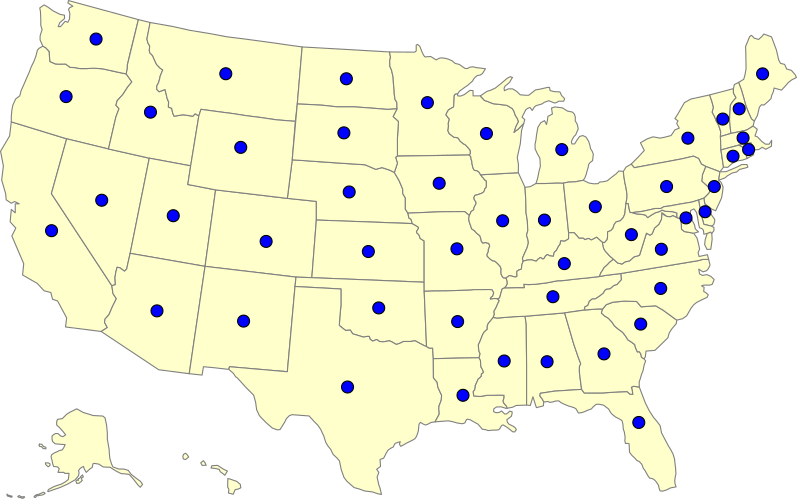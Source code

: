 <?xml version="1.0"?>
<!DOCTYPE ipe SYSTEM "ipe.dtd">
<ipe version="70212" creator="Ipe 7.2.13">
<info created="D:20100326194222" modified="D:20200831143914"/>
<preamble>\renewcommand{\familydefault}{\sfdefault}</preamble>
<ipestyle>
<symbol name="mark/fdisk(sfx)" transformations="translations">
<group>
<path fill="sym-stroke" fillrule="eofill">
0.6 0 0 0.6 0 0 e
0.4 0 0 0.4 0 0 e
</path>
<path fill="sym-fill">
0.4 0 0 0.4 0 0 e
</path>
</group>
</symbol>
<symbol name="mark/fsquare(sfx)" transformations="translations">
<group>
<path fill="sym-stroke" fillrule="eofill">
-0.6 -0.6 m
0.6 -0.6 l
0.6 0.6 l
-0.6 0.6 l
h
-0.4 -0.4 m
0.4 -0.4 l
0.4 0.4 l
-0.4 0.4 l
h
</path>
<path fill="sym-fill">
-0.4 -0.4 m
0.4 -0.4 l
0.4 0.4 l
-0.4 0.4 l
h
</path>
</group>
</symbol>
<pen name="fat" value="1.2"/>
<symbolsize name="large" value="5"/>
<color name="white" value="1"/>
<color name="blue" value="0 0 1"/>
<color name="gray" value="0.5"/>
<color name="darkgray" value="0.25"/>
<color name="lightgray" value="0.75"/>
<color name="greenish" value="0.1 0.8 0.2"/>
<color name="lightergray" value="0.9"/>
<color name="nodeColor" value="0.694 0.137 0.023"/>
<color name="edgeColor" value="0.831 0.306 0"/>
</ipestyle>
<page>
<layer name="alpha"/>
<view layers="alpha" active="alpha"/>
<group layer="alpha">
<path stroke="0.501" fill="1 1 0.8">
241.508 295.176 m
261.439 289.075 l
255.948 269.346 l
277.71 236.194 l
278.117 233.346 l
279.338 231.516 l
277.914 228.669 l
276.693 225.822 l
275.27 224.195 l
275.066 222.974 l
276.083 221.144 l
273.846 219.72 l
261.033 221.347 l
261.439 224.601 l
258.185 230.703 l
256.355 231.313 l
255.745 233.754 l
253.304 234.364 l
250.863 237.008 l
245.575 240.059 l
245.982 244.126 l
241.711 254.092 l
243.135 256.939 l
241.101 259.177 l
241.508 263.652 l
242.931 262.431 l
242.931 264.465 l
242.931 265.685 l
244.355 265.685 l
242.728 266.499 l
241.508 265.889 l
239.677 267.109 l
239.474 269.346 l
238.05 274.227 l
238.66 279.312 l
237.643 284.6 l
240.897 290.091 l
h
</path>
<path stroke="0.501" fill="1 1 0.8">
261.439 289.075 m
276.49 285.414 l
279.173 296.984 l
280.284 299.946 l
279.173 301.15 l
279.636 302.817 l
281.673 305.038 l
283.339 307.63 l
284.913 309.574 l
282.876 312.444 l
279.799 313.079 l
274.316 314.289 l
271.253 314.503 l
268.618 314.361 l
266.197 314.361 l
264.417 314.717 l
262.708 314.788 l
261.07 315.998 l
258.511 315.959 l
257.307 316.052 l
255.456 316.885 l
255.271 318.459 l
255.178 320.495 l
253.882 321.884 l
252.864 322.44 l
251.568 321.699 l
250.92 321.051 l
250.364 318.829 l
249.624 316.885 l
248.698 315.033 l
248.05 313.274 l
247.402 311.793 l
246.754 310.312 l
245.921 308.368 l
245.029 306.394 l
244.566 304.543 l
243.085 303.432 l
242.067 301.21 l
241.697 299.266 l
241.511 297.137 l
241.508 295.176 l
241.508 295.176 l
h
</path>
<path stroke="0.501" fill="1 1 0.8">
276.49 285.414 m
291.184 282.102 l
284.3 247.84 l
283.518 244.398 l
283.049 242.208 l
282.266 241.426 l
280.545 242.677 l
279.607 242.834 l
279.137 241.112 l
278.825 239.079 l
278.981 236.576 l
277.71 236.194 l
255.948 269.346 l
261.439 289.075 l
276.49 285.414 l
h
</path>
<path stroke="0.501" fill="1 1 0.8">
282.876 312.444 m
282.876 312.444 l
283.292 314.419 l
283.292 315.623 l
284.255 319.835 l
287.264 331.989 l
262.111 338.85 l
261.87 338.007 l
263.676 336.804 l
262.593 336.322 l
262.111 335.721 l
262.593 334.156 l
262.472 332.231 l
261.87 331.027 l
260.908 331.388 l
259.223 329.463 l
258.38 329.463 l
258.982 330.907 l
260.667 332.351 l
260.667 333.554 l
258.982 333.915 l
256.575 335.119 l
254.77 336.443 l
253.326 337.285 l
251.761 336.202 l
252.002 334.878 l
252.122 332.11 l
252.122 329.944 l
252.604 328.379 l
252.243 327.296 l
251.882 326.093 l
251.882 324.649 l
252.864 322.44 l
253.882 321.884 l
255.178 320.495 l
255.271 318.459 l
255.456 316.885 l
257.307 316.052 l
258.511 315.959 l
261.07 315.998 l
262.708 314.788 l
264.417 314.717 l
266.197 314.361 l
268.618 314.361 l
271.253 314.503 l
274.316 314.289 l
279.799 313.079 l
h
</path>
<path stroke="0.501" fill="1 1 0.8">
276.49 285.414 m
291.184 282.102 l
306.081 279.342 l
309.028 297.332 l
307.679 298.09 l
306.836 297.206 l
303.381 297.753 l
301.822 297.501 l
300.136 297.206 l
299.631 298.259 l
299.252 300.071 l
298.072 300.492 l
298.072 301.672 l
298.156 302.347 l
297.903 302.81 l
297.608 303.611 l
297.44 304.411 l
296.85 306.813 l
294.701 306.012 l
293.881 306.871 l
293.881 308.093 l
294.513 309.273 l
294.892 310.579 l
295.145 311.759 l
296.03 313.866 l
295.103 314.498 l
293.839 315.804 l
293.375 316.731 l
292.358 319.029 l
291.388 320.04 l
291.178 320.799 l
291.346 322.442 l
290.672 323.622 l
290.335 325.012 l
290.714 326.908 l
291.22 329.268 l
291.472 330.953 l
287.264 331.989 l
283.292 315.623 l
283.292 314.419 l
282.876 312.444 l
284.913 309.574 l
283.339 307.63 l
281.673 305.038 l
279.636 302.817 l
279.173 301.15 l
280.284 299.946 l
279.173 296.984 l
h
</path>
<path stroke="0.501" fill="1 1 0.8">
291.472 330.953 m
299.714 329.493 l
305.849 328.123 l
312.587 327.027 l
318.996 325.823 l
325.57 325.001 l
330.5 324.344 l
336.142 323.577 l
340.633 322.919 l
346.221 322.153 l
344.468 301.611 l
343.756 295.366 l
336.909 295.914 l
330.993 296.79 l
326.172 297.393 l
321.297 298.16 l
317.024 298.707 l
313.792 299.146 l
309.794 299.694 l
309.028 297.332 l
307.679 298.09 l
306.836 297.206 l
303.381 297.753 l
300.136 297.206 l
299.631 298.259 l
299.252 300.071 l
298.072 300.492 l
298.156 302.347 l
297.608 303.611 l
297.44 304.411 l
296.85 306.813 l
294.701 306.012 l
293.881 306.871 l
293.881 308.093 l
294.513 309.273 l
294.892 310.579 l
295.145 311.759 l
296.03 313.866 l
295.103 314.498 l
293.839 315.804 l
293.375 316.731 l
292.358 319.029 l
291.388 320.04 l
291.178 320.799 l
291.346 322.442 l
290.672 323.622 l
290.335 325.012 l
290.335 325.012 l
h
</path>
<path stroke="0.501" fill="1 1 0.8">
346.221 322.153 m
377.656 320.343 l
378.027 318.461 l
377.742 317.179 l
377.813 315.114 l
378.383 313.832 l
378.952 311.34 l
379.095 308.847 l
379.308 306.854 l
379.38 305.145 l
379.665 303.222 l
380.306 302.225 l
380.377 299.875 l
376.887 299.661 l
372.686 300.017 l
364.924 300.587 l
358.8 300.587 l
353.601 301.156 l
348.546 301.442 l
344.468 301.611 l
h
</path>
<path stroke="0.501" fill="1 1 0.8">
291.184 282.102 m
306.081 279.342 l
305.059 272.632 l
315.057 270.688 l
311.262 243.158 l
284.3 247.84 l
h
</path>
<path stroke="0.501" fill="1 1 0.8">
315.057 270.688 m
340.885 267.633 l
351.329 266.547 l
351.329 259.836 l
349.702 239.09 l
344.007 239.294 l
311.262 243.158 l
h
</path>
<path stroke="0.501" fill="1 1 0.8">
311.262 243.158 m
305.567 204.515 l
294.584 205.938 l
273.846 219.72 l
276.083 221.144 l
275.066 222.974 l
275.27 224.195 l
276.693 225.822 l
277.914 228.669 l
279.338 231.516 l
278.117 233.346 l
277.71 236.194 l
278.981 236.576 l
278.825 239.079 l
279.137 241.112 l
279.607 242.834 l
280.545 242.677 l
282.266 241.426 l
283.049 242.208 l
283.518 244.398 l
284.3 247.84 l
h
</path>
<path stroke="0.501" fill="1 1 0.8">
311.262 243.158 m
344.007 239.294 l
343.652 235.915 l
340.884 205.227 l
320.063 207.032 l
319.823 206.069 l
314.527 206.671 l
310.676 207.032 l
310.195 204.023 l
305.567 204.515 l
h
</path>
<path stroke="0.501" fill="1 1 0.8">
342.644 281.519 m
340.885 267.633 l
351.329 266.547 l
351.329 259.836 l
385.873 258.561 l
385.403 260.126 l
384.621 260.595 l
384.308 262.316 l
383.369 263.724 l
383.369 267.792 l
382.431 269.357 l
382.431 270.921 l
381.648 272.798 l
381.023 274.206 l
379.402 276.962 l
377.735 277.795 l
374.958 278.721 l
372.736 278.073 l
368.848 279.739 l
358.851 280.387 l
h
</path>
<path stroke="0.501" fill="1 1 0.8">
351.329 259.836 m
349.702 239.09 l
390.132 237.45 l
390.132 252.313 l
388.719 253.185 l
388.382 254.196 l
388.087 254.702 l
387.54 255.165 l
387.371 255.671 l
387.792 256.345 l
388.087 256.851 l
388.045 257.272 l
387.034 257.904 l
385.873 258.561 l
h
</path>
<path stroke="0.501" fill="1 1 0.8">
349.702 239.09 m
344.007 239.294 l
343.652 235.915 l
360.187 235.017 l
360.187 229.12 l
359.825 225.389 l
359.585 221.899 l
360.909 220.816 l
361.871 220.094 l
363.556 220.214 l
364.399 218.89 l
367.167 218.048 l
368.249 217.687 l
369.453 217.928 l
370.416 217.928 l
370.657 216.965 l
371.619 216.243 l
373.064 216.845 l
374.026 216.122 l
375.471 216.002 l
377.637 216.364 l
378.479 216.002 l
379.081 215.641 l
380.164 215.04 l
381.488 215.521 l
382.692 216.122 l
383.774 216.122 l
385.218 216.122 l
386.904 216.364 l
388.227 215.641 l
390.273 214.558 l
390.995 214.318 l
390.153 234.175 l
390.132 237.45 l
h
</path>
<path stroke="0.501" fill="1 1 0.8">
343.652 235.915 m
360.187 235.017 l
360.187 229.12 l
359.825 225.389 l
359.585 221.899 l
360.909 220.816 l
361.871 220.094 l
363.556 220.214 l
364.399 218.89 l
367.167 218.048 l
368.249 217.687 l
369.453 217.928 l
370.416 217.928 l
370.657 216.965 l
371.619 216.243 l
373.064 216.845 l
374.026 216.122 l
375.471 216.002 l
377.637 216.364 l
378.479 216.002 l
379.081 215.641 l
380.164 215.04 l
381.488 215.521 l
382.692 216.122 l
383.774 216.122 l
385.218 216.122 l
386.904 216.364 l
388.227 215.641 l
390.273 214.558 l
390.995 214.318 l
391.918 213.755 l
393.182 213.713 l
393.435 209.921 l
393.477 203.052 l
394.826 201.409 l
395.036 199.766 l
395.708 198.259 l
396.424 196.742 l
396.298 195.014 l
395.834 193.75 l
395.497 192.95 l
395.413 191.727 l
395.539 190.716 l
395.539 189.916 l
394.064 187.177 l
392.632 186.966 l
391.536 186.376 l
390.693 186.039 l
389.893 186.334 l
388.797 187.008 l
388.291 186.334 l
388.039 183.932 l
387.744 182.921 l
387.407 181.994 l
386.817 181.109 l
386.058 180.646 l
385.047 180.14 l
384.457 179.845 l
383.741 179.508 l
382.983 179.044 l
381.719 178.37 l
381.213 179.171 l
381.55 180.014 l
380.707 179.803 l
379.696 179.423 l
379.232 178.623 l
379.064 178.159 l
378.221 177.738 l
377.167 177.022 l
376.451 175.884 l
375.988 174.915 l
375.524 174.072 l
374.26 173.651 l
374.428 171.123 l
373.039 170.102 l
373.822 169.006 l
373.196 167.286 l
373.822 164.47 l
374.291 163.218 l
374.761 161.028 l
373.353 161.34 l
371.475 161.966 l
368.815 162.279 l
366.625 163.061 l
364.904 163.531 l
362.401 165.721 l
361.305 167.129 l
360.293 169.954 l
359.645 173.102 l
358.812 174.12 l
357.33 175.509 l
356.497 177.268 l
355.386 178.657 l
354.738 179.767 l
353.998 182.082 l
352.887 184.489 l
351.869 185.97 l
350.48 187.358 l
348.721 189.303 l
342.611 189.766 l
341.593 189.395 l
340.575 188.377 l
339.926 187.081 l
338.26 184.396 l
337.242 184.304 l
335.483 184.952 l
333.446 186.711 l
331.502 188.654 l
330.854 189.395 l
329.836 191.525 l
329.466 194.209 l
328.775 196.778 l
325.926 199.626 l
324.064 201.708 l
322.859 203.022 l
322.256 203.406 l
321.489 204.611 l
319.823 206.069 l
320.063 207.032 l
340.884 205.227 l
h
</path>
<path stroke="0.501" fill="1 1 0.8">
377.656 320.343 m
386.711 320.275 l
387.281 320.702 l
387.281 322.839 l
387.779 323.052 l
388.562 322.411 l
389.346 320.417 l
389.916 319.206 l
390.414 318.566 l
392.479 318.708 l
393.76 317.925 l
394.473 317.497 l
395.683 318.139 l
396.253 318.21 l
397.748 318.067 l
398.959 317.711 l
400.241 317.141 l
401.309 316.216 l
402.804 315.86 l
403.588 315.29 l
404.799 314.436 l
405.724 314.364 l
406.579 314.863 l
407.79 315.005 l
408.786 314.72 l
410.709 314.507 l
412.204 314.293 l
411.136 312.584 l
410.282 312.014 l
409.285 311.872 l
408.573 311.302 l
408.003 310.661 l
407.504 309.807 l
406.579 309.023 l
405.795 308.311 l
404.727 307.599 l
403.873 306.958 l
402.876 306.246 l
402.164 305.249 l
401.309 305.107 l
400.953 304.609 l
400.882 302.543 l
400.739 300.549 l
399.458 299.837 l
398.888 299.481 l
398.39 298.627 l
397.962 297.701 l
398.39 297.202 l
398.746 296.704 l
399.173 296.277 l
399.102 295.636 l
398.817 294.71 l
398.888 293.713 l
398.817 292.787 l
398.674 292.004 l
399.173 290.936 l
399.814 290.437 l
400.811 289.654 l
402.306 289.44 l
403.09 288.23 l
404.229 287.304 l
405.012 286.877 l
405.938 285.88 l
406.721 284.954 l
406.792 283.743 l
406.365 283.245 l
380.513 282.887 l
380.513 289.274 l
380.883 295.292 l
378.939 297.051 l
380.377 299.875 l
380.306 302.225 l
379.665 303.222 l
379.38 305.145 l
379.308 306.854 l
379.095 308.847 l
378.952 311.34 l
378.383 313.832 l
377.813 315.114 l
377.742 317.179 l
378.027 318.461 l
h
</path>
<path stroke="0.501" fill="1 1 0.8">
380.448 282.84 m
379.865 282.424 l
380.513 280.295 l
379.402 276.962 l
381.023 274.206 l
381.648 272.798 l
382.431 270.921 l
382.431 269.357 l
383.369 267.792 l
383.369 263.724 l
384.308 262.316 l
396.02 262.81 l
404.708 262.881 l
406.417 261.457 l
407.058 262.881 l
407.628 263.308 l
407.984 263.522 l
408.054 264.163 l
408.34 264.875 l
408.696 265.445 l
408.838 265.872 l
408.767 266.37 l
408.553 266.655 l
408.411 266.869 l
408.126 267.368 l
408.054 267.937 l
408.411 268.72 l
409.265 268.934 l
409.977 269.147 l
411.045 269.575 l
411.544 269.931 l
411.829 270.429 l
411.971 271.07 l
412.47 271.569 l
412.541 272.068 l
412.541 272.708 l
412.541 273.634 l
412.398 274.061 l
411.9 274.275 l
411.544 274.845 l
410.974 275.414 l
410.476 276.126 l
409.835 277.123 l
409.123 277.622 l
408.34 277.693 l
407.984 278.049 l
407.77 278.477 l
407.628 278.904 l
407.342 280.256 l
407.271 281.111 l
407.058 281.61 l
406.915 282.678 l
406.365 283.245 l
h
</path>
<path stroke="0.501" fill="1 1 0.8">
384.308 262.316 m
384.621 260.595 l
385.403 260.126 l
385.873 258.561 l
387.034 257.904 l
388.045 257.272 l
388.087 256.851 l
387.792 256.345 l
387.371 255.671 l
387.54 255.165 l
388.087 254.702 l
388.382 254.196 l
388.719 253.185 l
390.132 252.313 l
390.132 237.45 l
390.153 234.175 l
393.086 234.275 l
398.016 234.33 l
402.727 234.494 l
406.671 234.604 l
408.204 234.769 l
410.724 234.769 l
413.518 234.823 l
414.559 234.714 l
415.161 233.618 l
414.942 233.071 l
414.778 232.468 l
414.175 232.03 l
413.902 231.536 l
414.011 231.317 l
415.271 231.591 l
416.531 231.482 l
417.298 231.755 l
417.736 233.399 l
418.229 235.042 l
419.105 235.425 l
419.708 236.138 l
420.091 236.904 l
419.982 237.945 l
419.599 238.986 l
418.667 239.041 l
418.229 239.589 l
417.845 240.356 l
417.791 241.123 l
417.845 242.273 l
417.462 243.204 l
416.969 243.752 l
416.147 244.573 l
415.381 245.121 l
414.778 245.176 l
413.956 245.724 l
413.244 246.436 l
412.861 246.765 l
412.751 247.422 l
413.244 248.463 l
413.244 249.12 l
413.737 250.49 l
413.409 251.421 l
412.258 251.75 l
411.655 251.64 l
411.272 251.53 l
410.724 252.188 l
410.56 253.064 l
410.176 254.214 l
409.081 255.036 l
408.204 256.022 l
407.219 256.68 l
407 257.392 l
406.725 258.213 l
406.452 258.925 l
406.287 259.583 l
406.178 260.404 l
406.417 261.457 l
404.708 262.881 l
396.02 262.81 l
h
</path>
<path stroke="0.501" fill="1 1 0.8">
390.153 234.175 m
390.995 214.318 l
391.918 213.755 l
393.182 213.713 l
393.435 209.921 l
402.318 210.133 l
409.901 210.253 l
410.289 211.726 l
409.933 212.438 l
409.719 213.72 l
409.647 214.931 l
410.003 215.643 l
410.431 216.64 l
410.787 217.566 l
411.214 218.634 l
411.784 219.56 l
412.496 220.2 l
412.852 220.486 l
412.852 221.625 l
413.137 222.479 l
413.778 223.263 l
414.989 224.758 l
415.416 225.898 l
415.273 226.965 l
416.128 228.532 l
416.626 229.743 l
417.169 230.818 l
416.531 231.482 l
415.271 231.591 l
414.011 231.317 l
413.902 231.536 l
414.175 232.03 l
414.778 232.468 l
414.942 233.071 l
415.161 233.618 l
414.559 234.714 l
413.518 234.823 l
410.724 234.769 l
408.204 234.769 l
406.671 234.604 l
402.727 234.494 l
398.016 234.33 l
393.086 234.275 l
h
</path>
<path stroke="0.501" fill="1 1 0.8">
393.435 209.921 m
393.477 203.052 l
394.826 201.409 l
395.036 199.766 l
395.708 198.259 l
396.424 196.742 l
396.298 195.014 l
395.834 193.75 l
395.497 192.95 l
395.413 191.727 l
395.539 190.716 l
395.539 189.916 l
394.064 187.177 l
397.257 187.438 l
398.9 187.547 l
400.708 187.164 l
401.968 186.78 l
403.776 186.506 l
404.323 186.616 l
404.817 186.835 l
405.364 187.986 l
405.802 188.15 l
406.679 187.931 l
407.665 187.383 l
409.528 186.342 l
410.568 185.137 l
411.061 184.535 l
412.267 184.37 l
413.143 184.042 l
414.896 184.206 l
415.991 184.206 l
417.087 184.37 l
417.47 184.918 l
418.073 185.904 l
418.566 186.068 l
419.88 185.302 l
420.811 184.589 l
422.017 183.604 l
422.729 183.548 l
423.331 184.37 l
422.948 185.027 l
422.236 185.575 l
421.25 186.068 l
420.592 186.397 l
420.045 187.164 l
419.935 187.986 l
420.702 188.534 l
421.524 189.191 l
421.798 190.122 l
421.798 190.834 l
420.867 191.053 l
420.428 190.505 l
419.716 190.013 l
419.113 190.013 l
418.018 191.108 l
417.197 190.615 l
416.703 190.505 l
415.881 190.505 l
415.115 190.889 l
415.224 191.875 l
416.156 192.532 l
417.854 192.587 l
419.607 192.039 l
420.099 192.094 l
419.661 192.97 l
419.059 193.627 l
418.676 194.175 l
418.566 194.778 l
418.895 195.819 l
418.895 196.75 l
417.087 196.805 l
414.896 196.75 l
412.814 196.75 l
410.294 196.312 l
407.993 196.531 l
407.884 197.298 l
407.829 198.119 l
408.322 198.667 l
408.541 199.653 l
408.541 200.256 l
408.815 200.858 l
409.199 201.68 l
409.582 202.556 l
410.294 203.159 l
410.732 203.597 l
410.732 204.364 l
411.28 204.747 l
411.499 205.076 l
411.116 206.062 l
410.678 206.774 l
410.513 207.542 l
410.459 208.527 l
410.393 209.347 l
409.901 210.253 l
402.318 210.133 l
h
</path>
<path stroke="0.501" fill="1 1 0.8">
251.724 178.295 m
252.326 178.295 l
252.983 177.583 l
253.969 177.474 l
253.969 178.022 l
253.476 178.186 l
252.983 178.351 l
252.764 178.843 l
252.436 179.117 l
251.888 179.172 l
251.614 179.227 l
251.614 178.734 l
251.45 178.843 l
h
</path>
<path stroke="0.501" fill="1 1 0.8">
253.805 172.434 m
254.956 172.38 l
255.449 172.051 l
255.449 171.503 l
254.791 171.01 l
254.079 171.613 l
253.86 171.942 l
h
</path>
<path stroke="0.501" fill="1 1 0.8">
253.093 161.862 m
252.655 161.643 l
252.381 161.534 l
251.833 161.314 l
251.504 161.095 l
250.902 161.041 l
250.464 160.876 l
250.08 160.657 l
249.806 160.383 l
249.697 160.164 l
249.916 160 l
250.299 160 l
250.518 160.493 l
250.957 160.603 l
251.285 160.603 l
251.614 160.712 l
252.217 160.766 l
253.038 160.986 l
253.476 161.26 l
253.696 161.424 l
253.257 161.807 l
h
</path>
<path stroke="0.501" fill="1 1 0.8">
246.191 160.274 m
245.315 160.164 l
244.876 160.328 l
244.493 160.603 l
244.274 160.603 l
243.836 160.328 l
244 160.109 l
244.876 159.89 l
245.479 159.671 l
245.917 159.726 l
246.301 160.109 l
h
</path>
<path stroke="0.501" fill="1 1 0.8">
239.956 161.181 m
240.23 160.853 l
240.668 160.743 l
241.27 160.524 l
241.763 160.469 l
241.818 160.305 l
241.763 160.195 l
241.489 160.031 l
240.942 160.25 l
240.394 160.414 l
240.12 160.469 l
239.956 160.908 l
h
</path>
<path stroke="0.501" fill="1 1 0.8">
265.066 191.867 m
262.474 190.571 l
261.456 189.923 l
260.622 189.09 l
259.882 188.349 l
258.123 188.072 l
257.845 187.238 l
257.845 186.035 l
258.863 185.109 l
259.882 183.999 l
261.085 182.517 l
260.16 181.869 l
259.326 182.054 l
258.308 182.98 l
257.382 182.98 l
256.549 182.424 l
256.179 182.054 l
256.179 180.943 l
256.364 180.11 l
257.29 179.277 l
259.419 179.092 l
260.9 178.999 l
260.345 177.796 l
259.789 177.055 l
258.863 176.87 l
258.123 176.5 l
256.919 175.944 l
256.086 175.389 l
255.808 174.649 l
256.179 173.26 l
256.457 171.964 l
256.734 171.131 l
258.215 170.945 l
258.771 170.297 l
258.308 169.001 l
259.234 169.001 l
260.437 169.001 l
260.715 168.631 l
261.826 168.631 l
262.289 168.631 l
262.104 166.964 l
262.011 166.409 l
261.085 165.669 l
259.697 164.836 l
258.586 164.465 l
256.919 163.91 l
255.716 163.262 l
254.883 162.799 l
254.605 162.151 l
254.79 162.058 l
256.086 162.521 l
257.66 163.077 l
259.049 163.54 l
260.067 164.002 l
261.733 164.743 l
263.029 165.483 l
264.511 166.317 l
265.714 167.797 l
265.899 168.816 l
265.714 169.649 l
266.362 170.482 l
267.473 171.131 l
267.843 170.112 l
268.213 169.464 l
268.491 169.001 l
269.88 170.297 l
270.621 170.76 l
270.898 172.056 l
271.361 172.241 l
273.027 171.964 l
274.601 170.945 l
276.36 170.853 l
277.101 170.853 l
278.304 170.019 l
279.6 169.279 l
281.081 168.538 l
282.563 168.446 l
283.951 168.26 l
285.432 166.594 l
287.099 164.465 l
287.932 163.632 l
288.765 164.65 l
288.024 165.761 l
286.728 166.687 l
284.692 168.26 l
283.581 169.742 l
281.914 170.205 l
280.155 170.205 l
278.119 170.945 l
277.656 171.871 l
277.008 173.908 l
276.823 175.574 l
276.731 177.24 l
276.082 181.036 l
276.082 183.258 l
275.805 186.035 l
275.249 188.627 l
274.416 189.275 l
270.991 189.46 l
267.38 190.571 l
h
</path>
<path stroke="0.501" fill="1 1 0.8">
265.621 166.779 m
265.627 166.1 l
265.445 166.134 l
265.264 166.316 l
264.923 166.1 l
264.798 165.873 l
264.81 165.68 l
265.003 165.305 l
265.025 165.056 l
265.82 165.056 l
266.126 165.26 l
266.285 165.498 l
266.546 165.555 l
266.864 165.918 l
267.068 166.134 l
266.875 166.349 l
266.864 166.622 l
266.716 166.974 l
267 167.167 l
267.408 167.257 l
267.374 167.609 l
267.113 168.097 l
267.011 167.882 l
266.83 167.836 l
266.648 167.609 l
266.421 167.394 l
266.308 167.099 l
265.956 166.792 l
h
</path>
<path stroke="0.501" fill="1 1 0.8">
304.238 175.893 m
303.557 175.504 l
303.266 174.79 l
303.428 173.85 l
304.238 173.591 l
305.373 174.564 l
304.822 175.342 l
h
</path>
<path stroke="0.501" fill="1 1 0.8">
310.688 173.202 m
309.716 172.424 l
310.202 171.517 l
311.661 171.549 l
311.369 172.262 l
h
</path>
<path stroke="0.501" fill="1 1 0.8">
315.777 171.517 m
313.703 171.387 l
313.411 170.545 l
314.707 170.447 l
316.361 170.091 l
316.717 169.248 l
317.787 168.47 l
318.37 167.951 l
319.31 169.475 l
317.981 170.091 l
h
</path>
<path stroke="0.501" fill="1 1 0.8">
319.473 166.784 m
319.407 164.775 l
319.407 163.705 l
319.829 162.895 l
319.699 161.566 l
320.672 161.307 l
321.385 161.112 l
322.098 162.765 l
323.2 162.992 l
324.14 163.446 l
323.945 164.678 l
322.681 165.748 l
320.25 166.59 l
h
</path>
<path stroke="0.501" fill="1 1 0.8">
414.989 224.758 m
416.484 224.555 l
420.045 224.839 l
422.609 225.053 l
426.24 225.195 l
426.454 225.195 l
426.881 222.418 l
427.024 207.464 l
427.024 193.222 l
423.249 193.079 l
421.967 192.438 l
420.099 192.094 l
419.661 192.97 l
419.059 193.627 l
418.676 194.175 l
418.566 194.778 l
418.895 195.819 l
418.895 196.75 l
417.087 196.805 l
414.896 196.75 l
412.814 196.75 l
410.294 196.312 l
407.993 196.531 l
407.884 197.298 l
407.829 198.119 l
408.322 198.667 l
408.541 199.653 l
408.541 200.256 l
408.815 200.858 l
409.199 201.68 l
409.582 202.556 l
410.294 203.159 l
410.732 203.597 l
410.732 204.364 l
411.28 204.747 l
411.499 205.076 l
411.116 206.062 l
410.678 206.774 l
410.513 207.542 l
410.459 208.527 l
410.393 209.347 l
409.901 210.253 l
410.289 211.726 l
409.933 212.438 l
409.719 213.72 l
409.647 214.931 l
410.003 215.643 l
410.431 216.64 l
410.787 217.566 l
411.214 218.634 l
411.784 219.56 l
412.496 220.2 l
412.852 220.486 l
412.852 221.625 l
413.137 222.479 l
413.778 223.263 l
h
</path>
<path stroke="0.501" fill="1 1 0.8">
426.454 225.195 m
440.715 226.407 l
444.001 215.142 l
445.722 210.136 l
446.504 208.102 l
446.034 207.007 l
446.034 204.973 l
446.347 202.47 l
446.817 198.871 l
437.116 198.246 l
431.954 197.463 l
431.797 196.524 l
432.736 195.273 l
433.205 194.334 l
433.049 192.926 l
430.546 192.3 l
429.294 196.211 l
428.355 193.083 l
427.024 193.222 l
427.024 207.464 l
426.881 222.418 l
h
</path>
<path stroke="0.501" fill="1 1 0.8">
446.817 198.871 m
447.758 197.58 l
454.223 197.58 l
459.974 197.964 l
463.206 198.074 l
464.246 197.142 l
465.233 197.088 l
465.068 198.348 l
464.74 199.662 l
465.562 199.991 l
466.821 199.827 l
467.588 199.717 l
469.779 193.966 l
471.149 191.227 l
472.737 188.761 l
473.942 187.337 l
475.093 185.803 l
475.366 184.434 l
475.585 183.229 l
476.791 180.928 l
478.105 178.463 l
478.927 177.149 l
479.749 175.56 l
480.242 173.971 l
480.625 170.74 l
480.79 168.439 l
480.516 167.289 l
480.351 166.029 l
480.461 164.878 l
480.844 163.782 l
478.818 163.399 l
477.448 162.687 l
476.079 162.249 l
475.093 162.303 l
474.764 163.125 l
474.49 164.385 l
473.559 165.754 l
472.847 166.467 l
472.134 166.795 l
471.368 166.905 l
470.82 167.562 l
469.56 169.808 l
469.067 170.411 l
468.464 171.944 l
467.588 172.876 l
466.602 173.369 l
466 174.136 l
465.014 175.012 l
464.082 176.217 l
463.973 178.134 l
463.918 179.285 l
463.315 179.449 l
462.603 179.394 l
462.384 180.435 l
462.494 181.64 l
462.22 183.448 l
461.836 184.598 l
461.672 186.461 l
461.343 187.666 l
460.138 188.378 l
459.043 188.926 l
457.728 189.967 l
457.181 190.679 l
456.523 191.829 l
454.715 193.198 l
453.072 193.527 l
452.031 193.472 l
450.991 192.596 l
450.333 191.829 l
449.183 191.446 l
447.977 190.898 l
446.937 190.514 l
445.677 190.35 l
445.239 191.117 l
444.801 191.884 l
444.034 192.322 l
443.157 192.596 l
442.007 192.925 l
440.199 193.691 l
439.433 194.075 l
438.611 194.732 l
437.46 194.677 l
436.419 194.349 l
435.378 194.185 l
434.721 194.513 l
433.205 194.334 l
432.736 195.273 l
431.797 196.524 l
431.954 197.463 l
437.116 198.246 l
h
</path>
<path stroke="0.501" fill="1 1 0.8">
410.476 276.126 m
424.036 276.884 l
426.443 271.608 l
426.721 266.979 l
426.813 262.443 l
427.276 259.666 l
427.461 256.055 l
426.999 254.389 l
427.554 252.537 l
427.646 251.519 l
427.183 249.853 l
426.35 248.001 l
425.517 246.057 l
425.795 245.039 l
425.332 243.835 l
425.147 242.169 l
424.128 241.798 l
423.481 241.336 l
423.573 239.577 l
423.018 239.299 l
420.888 239.855 l
419.599 238.986 l
418.667 239.041 l
418.229 239.589 l
417.845 240.356 l
417.791 241.123 l
417.845 242.273 l
417.462 243.204 l
416.969 243.752 l
416.147 244.573 l
415.381 245.121 l
414.778 245.176 l
413.956 245.724 l
413.244 246.436 l
412.861 246.765 l
412.751 247.422 l
413.244 248.463 l
413.244 249.12 l
413.737 250.49 l
413.409 251.421 l
412.258 251.75 l
411.655 251.64 l
411.272 251.53 l
410.724 252.188 l
410.56 253.064 l
410.176 254.214 l
409.081 255.036 l
408.204 256.022 l
407.219 256.68 l
407 257.392 l
406.725 258.213 l
406.452 258.925 l
406.287 259.583 l
406.178 260.404 l
406.417 261.457 l
407.058 262.881 l
407.628 263.308 l
407.984 263.522 l
408.054 264.163 l
408.34 264.875 l
408.696 265.445 l
408.838 265.872 l
408.767 266.37 l
408.553 266.655 l
408.411 266.869 l
408.126 267.368 l
408.054 267.937 l
408.411 268.72 l
409.265 268.934 l
409.977 269.147 l
411.045 269.575 l
411.544 269.931 l
411.829 270.429 l
411.971 271.07 l
412.47 271.569 l
412.541 272.068 l
412.541 272.708 l
412.541 273.634 l
412.398 274.061 l
411.9 274.275 l
411.544 274.845 l
410.974 275.414 l
h
</path>
<path stroke="0.501" fill="1 1 0.8">
419.105 235.425 m
423.207 235.499 l
426.165 235.499 l
426.001 236.704 l
427.698 236.595 l
430.109 236.704 l
434.163 237.197 l
438.052 237.964 l
440.024 238.019 l
442.653 238.347 l
446.159 238.731 l
449.062 239.005 l
453.225 239.498 l
455.307 239.882 l
461.004 240.593 l
461.168 238.347 l
460.237 237.362 l
459.58 236.595 l
458.374 236.211 l
457.607 235.499 l
457.06 235.061 l
455.691 234.896 l
455.143 234.404 l
454.65 233.527 l
453.499 232.596 l
452.513 231.938 l
451.746 231.445 l
450.596 231.391 l
449.61 230.569 l
449.281 229.693 l
449.062 229.09 l
447.966 228.543 l
447.912 227.447 l
444.461 226.954 l
440.715 226.407 l
426.454 225.195 l
422.609 225.053 l
420.045 224.839 l
416.484 224.555 l
414.989 224.758 l
415.416 225.898 l
415.273 226.965 l
416.128 228.532 l
416.626 229.743 l
417.169 230.818 l
416.531 231.482 l
417.298 231.755 l
417.736 233.399 l
418.229 235.042 l
h
</path>
<path stroke="0.501" fill="1 1 0.8">
440.715 226.407 m
447.912 227.447 l
452.647 227.823 l
454.406 227.823 l
453.943 226.342 l
455.053 225.323 l
456.442 224.49 l
457.738 223.101 l
458.664 221.713 l
459.96 220.602 l
461.626 219.398 l
462.922 217.64 l
463.478 216.714 l
464.774 215.881 l
465.977 214.955 l
466.162 214.029 l
466.903 212.363 l
467.551 212.455 l
468.106 211.715 l
468.384 210.419 l
469.31 209.863 l
469.865 209.123 l
469.31 207.549 l
468.939 205.605 l
468.384 204.216 l
467.921 202.642 l
467.551 201.532 l
467.588 199.717 l
466.821 199.827 l
465.562 199.991 l
464.74 199.662 l
465.068 198.348 l
465.233 197.088 l
464.246 197.142 l
463.206 198.074 l
459.974 197.964 l
454.223 197.58 l
447.758 197.58 l
446.817 198.871 l
446.347 202.47 l
446.034 204.973 l
446.034 207.007 l
446.504 208.102 l
445.722 210.136 l
444.001 215.142 l
h
</path>
<path stroke="0.501" fill="1 1 0.8">
454.406 227.823 m
455.706 229.383 l
458.104 230.258 l
462.156 230.647 l
466.629 230.518 l
468.249 228.605 l
473.5 228.961 l
476.223 227.341 l
479.724 224.78 l
481.085 223.808 l
480.89 222.544 l
479.205 220.534 l
478.33 219.108 l
477.908 217.487 l
475.575 215.186 l
473.208 212.917 l
470 212.658 l
469.773 210.627 l
469.31 209.863 l
468.384 210.419 l
468.106 211.715 l
467.551 212.455 l
466.903 212.363 l
466.162 214.029 l
465.977 214.955 l
464.774 215.881 l
463.478 216.714 l
462.922 217.64 l
461.626 219.398 l
459.96 220.602 l
458.664 221.713 l
457.738 223.101 l
456.442 224.49 l
455.053 225.323 l
453.943 226.342 l
h
</path>
<path stroke="0.501" fill="1 1 0.8">
410.476 276.126 m
424.036 276.884 l
424.074 279.888 l
423.653 282.374 l
424.748 287.261 l
425.211 292.107 l
425.97 294.593 l
423.863 292.444 l
422.936 291.812 l
422.515 291.391 l
423.147 293.414 l
424.116 295.31 l
423.568 296.574 l
422.978 297.459 l
422.43 299.06 l
421.883 299.945 l
419.944 301.124 l
417.669 301.419 l
414.972 301.715 l
412.865 302.557 l
411.854 302.894 l
410.506 304.243 l
410.379 304.538 l
408.357 304.538 l
407.767 304.538 l
407.725 306.434 l
406.629 306.518 l
404.606 305.001 l
403.216 304.453 l
402.247 304.538 l
402.164 305.249 l
401.309 305.107 l
400.953 304.609 l
400.882 302.543 l
400.739 300.549 l
399.458 299.837 l
398.888 299.481 l
398.39 298.627 l
397.962 297.701 l
398.39 297.202 l
398.746 296.704 l
399.173 296.277 l
399.102 295.636 l
398.817 294.71 l
398.888 293.713 l
398.817 292.787 l
398.674 292.004 l
399.173 290.936 l
399.814 290.437 l
400.811 289.654 l
402.306 289.44 l
403.09 288.23 l
404.229 287.304 l
405.012 286.877 l
405.938 285.88 l
406.721 284.954 l
406.792 283.743 l
406.365 283.245 l
406.915 282.678 l
407.058 281.61 l
407.271 281.111 l
407.342 280.256 l
407.628 278.904 l
407.77 278.477 l
407.984 278.049 l
408.34 277.693 l
409.123 277.622 l
409.835 277.123 l
h
</path>
<path stroke="0.501" fill="1 1 0.8">
410.379 304.538 m
411.738 305.468 l
412.779 306.18 l
414.094 306.563 l
415.737 307.33 l
417.873 309.028 l
420.064 310.89 l
421.16 311.438 l
421.927 311.164 l
421.324 310.179 l
420.941 309.467 l
420.229 308.809 l
419.298 308.097 l
418.914 307.33 l
419.023 306.399 l
420.448 307.056 l
421.982 307.056 l
423.406 306.18 l
424.721 304.92 l
426.748 304.756 l
427.788 304.756 l
430.199 306.672 l
432.061 307.001 l
434.636 307.604 l
435.292 307.549 l
435.457 306.453 l
436.881 306.07 l
439.018 305.961 l
439.566 304.756 l
440.716 303.496 l
440.387 302.619 l
438.579 302.619 l
437.758 302.126 l
437.1 301.962 l
435.019 302.783 l
433.43 302.236 l
432.554 301.633 l
430.472 301.031 l
429.87 300.592 l
429.048 299.278 l
428.227 300.373 l
427.405 300.044 l
426.748 299.551 l
425.926 297.963 l
425.378 296.868 l
426.364 295.991 l
425.97 294.593 l
423.863 292.444 l
422.936 291.812 l
422.515 291.391 l
423.147 293.414 l
424.116 295.31 l
423.568 296.574 l
422.978 297.459 l
422.43 299.06 l
421.883 299.945 l
419.944 301.124 l
417.669 301.419 l
414.972 301.715 l
412.865 302.557 l
411.854 302.894 l
h
</path>
<path stroke="0.501" fill="1 1 0.8">
426.443 271.608 m
428.326 271.856 l
430.392 272.995 l
433.81 272.995 l
438.011 273.208 l
440.29 273.138 l
442.142 255.264 l
442.142 253.056 l
440.717 252.201 l
439.293 252.343 l
439.079 251.133 l
438.439 250.278 l
437.798 248.997 l
436.943 248.142 l
436.658 246.789 l
435.448 246.932 l
434.451 247.43 l
433.81 246.86 l
433.24 245.934 l
432.813 245.792 l
432.03 246.362 l
431.175 245.792 l
430.463 245.009 l
428.825 245.507 l
427.258 245.436 l
425.795 245.039 l
425.517 246.057 l
426.35 248.001 l
427.183 249.853 l
427.646 251.519 l
427.554 252.537 l
426.999 254.389 l
427.461 256.055 l
427.276 259.666 l
426.813 262.443 l
426.721 266.979 l
h
</path>
<path stroke="0.501" fill="1 1 0.8">
437.247 300.553 m
439.915 300.217 l
441.723 299.067 l
443.585 298.683 l
444.243 297.916 l
444.572 296.821 l
444.517 295.561 l
445.229 294.356 l
445.613 292.658 l
445.174 291.672 l
444.681 290.467 l
444.078 289.919 l
443.585 289.097 l
443.147 288.057 l
443.312 287.235 l
444.297 287.235 l
445.229 288.714 l
446.105 289.919 l
447.256 290.248 l
448.406 289.7 l
449.337 288.22 l
449.775 286.851 l
450.049 285.537 l
450.652 284.55 l
451.035 283.51 l
450.762 281.209 l
449.775 280.442 l
449.337 279.785 l
449.173 278.744 l
448.79 277.484 l
448.515 276.389 l
448.023 275.074 l
447.42 274.143 l
444.517 273.595 l
442.052 273.486 l
440.29 273.138 l
438.011 273.208 l
433.81 272.995 l
430.392 272.995 l
430.987 274.855 l
431.48 277.375 l
431.973 279.182 l
431.801 282.109 l
430.893 283.698 l
430.083 285.448 l
430.051 287.101 l
430.375 288.625 l
430.602 290.537 l
431.088 293.227 l
432.125 294.88 l
433.487 295.626 l
434.167 294.232 l
434.524 295.755 l
434.686 297.149 l
436.307 297.992 l
435.983 300.164 l
h
</path>
<path stroke="0.501" fill="1 1 0.8">
440.29 273.138 m
442.142 255.264 l
444.133 255.281 l
445.485 253.785 l
445.841 253.287 l
447.408 253.287 l
447.978 252.788 l
449.331 253.216 l
450.328 252.646 l
452.25 253.643 l
453.176 252.788 l
454.316 251.792 l
455.099 251.72 l
456.025 252.788 l
456.167 253.857 l
456.167 255.566 l
457.378 256.064 l
458.09 256.848 l
458.589 258.343 l
459.301 259.197 l
460.725 259.553 l
461.793 260.693 l
462.363 261.975 l
462.648 264.61 l
462.79 265.749 l
463.146 267.885 l
463.146 269.238 l
462.79 271.517 l
462.363 273.44 l
462.149 274.864 l
461.936 276.359 l
461.864 277.357 l
460.226 277.499 l
459.229 276.431 l
458.446 275.861 l
457.52 275.149 l
456.737 274.508 l
456.025 273.938 l
454.743 273.653 l
453.319 273.511 l
452.749 272.941 l
451.254 272.87 l
449.473 273.155 l
447.42 274.143 l
444.517 273.595 l
442.052 273.486 l
h
</path>
<path stroke="0.501" fill="1 1 0.8">
454.316 251.792 m
454.743 249.655 l
455.384 248.587 l
456.167 247.732 l
457.022 246.807 l
458.304 245.739 l
456.808 244.528 l
456.167 243.816 l
454.885 242.676 l
454.316 241.679 l
453.746 240.825 l
453.225 239.498 l
449.062 239.005 l
446.159 238.731 l
442.653 238.347 l
440.024 238.019 l
438.052 237.964 l
434.163 237.197 l
430.109 236.704 l
427.698 236.595 l
426.001 236.704 l
426.165 235.499 l
423.207 235.499 l
419.105 235.425 l
419.708 236.138 l
420.091 236.904 l
419.982 237.945 l
419.599 238.986 l
420.888 239.855 l
423.018 239.299 l
423.573 239.577 l
423.481 241.336 l
424.128 241.798 l
425.147 242.169 l
425.332 243.835 l
425.795 245.039 l
427.258 245.436 l
428.825 245.507 l
430.463 245.009 l
431.175 245.792 l
432.03 246.362 l
432.813 245.792 l
433.24 245.934 l
433.81 246.86 l
434.451 247.43 l
435.448 246.932 l
436.658 246.789 l
436.943 248.142 l
437.798 248.997 l
438.439 250.278 l
439.079 251.133 l
439.293 252.343 l
440.717 252.201 l
442.142 253.056 l
442.142 255.264 l
444.133 255.281 l
445.485 253.785 l
445.841 253.287 l
447.408 253.287 l
447.978 252.788 l
449.331 253.216 l
450.328 252.646 l
452.25 253.643 l
453.176 252.788 l
h
</path>
<path stroke="0.501" fill="1 1 0.8">
461.004 240.593 m
488.924 245.24 l
490.42 245.667 l
492.556 245.667 l
493.055 243.602 l
492.485 242.392 l
491.844 241.609 l
490.491 241.181 l
488.996 242.178 l
489.281 240.469 l
490.277 239.9 l
491.916 240.184 l
493.268 239.614 l
494.55 238.404 l
493.838 236.695 l
493.055 236.41 l
490.776 236.41 l
489.993 236.125 l
490.919 235.626 l
490.776 234.131 l
491.63 233.633 l
492.414 232.921 l
491.986 231.995 l
490.42 231.283 l
488.284 230.214 l
487.216 229.36 l
486.29 228.221 l
485.507 226.868 l
484.652 225.372 l
483.156 224.304 l
481.085 223.808 l
479.724 224.78 l
476.223 227.341 l
473.5 228.961 l
468.249 228.605 l
466.629 230.518 l
462.156 230.647 l
458.104 230.258 l
455.706 229.383 l
454.406 227.823 l
452.647 227.823 l
447.912 227.447 l
447.966 228.543 l
449.062 229.09 l
449.281 229.693 l
449.61 230.569 l
450.596 231.391 l
451.746 231.445 l
452.513 231.938 l
453.499 232.596 l
454.65 233.527 l
455.143 234.404 l
455.691 234.896 l
457.06 235.061 l
457.607 235.499 l
458.374 236.211 l
459.58 236.595 l
460.237 237.362 l
461.168 238.347 l
h
</path>
<path stroke="0.501" fill="1 1 0.8">
309.028 297.332 m
306.081 279.342 l
305.059 272.632 l
315.057 270.688 l
340.885 267.633 l
342.644 281.519 l
343.756 295.366 l
336.909 295.914 l
330.993 296.79 l
326.172 297.393 l
321.297 298.16 l
317.024 298.707 l
313.792 299.146 l
309.794 299.694 l
309.794 299.694 l
309.028 297.332 l
h
</path>
<path stroke="0.501" fill="1 1 0.8">
344.468 301.611 m
348.546 301.442 l
353.601 301.156 l
358.8 300.587 l
364.924 300.587 l
372.686 300.017 l
376.887 299.661 l
380.377 299.875 l
378.939 297.051 l
380.883 295.292 l
380.513 289.274 l
380.513 282.887 l
379.865 282.424 l
380.513 280.295 l
379.402 276.962 l
377.735 277.795 l
374.958 278.721 l
372.736 278.073 l
368.848 279.739 l
358.851 280.387 l
342.644 281.519 l
h
</path>
<path stroke="0.501" fill="1 1 0.8">
467.17 282.474 m
469.391 284.88 l
468.003 287.658 l
470.41 289.046 l
472.539 289.787 l
475.131 289.324 l
476.89 289.695 l
479.019 290.25 l
480.407 292.287 l
481.982 292.934 l
481.056 294.601 l
481.519 295.527 l
480.407 296.36 l
481.426 297.934 l
483.833 302.1 l
486.147 303.396 l
492.905 304.877 l
493.738 302.47 l
494.294 300.341 l
493.831 298.674 l
494.757 296.915 l
495.312 295.434 l
496.146 293.953 l
496.886 291.731 l
496.793 289.879 l
496.979 285.066 l
497.905 278.863 l
496.609 277.197 l
491.516 279.141 l
489.943 279.974 l
488.924 282.011 l
487.073 282.844 l
483.185 281.918 l
473.742 280.159 l
465.781 278.678 l
464.67 279.974 l
h
</path>
<path stroke="0.501" fill="1 1 0.8">
492.905 304.877 m
501.482 307.137 l
501.482 305.572 l
502.421 303.851 l
501.17 302.443 l
500.387 301.191 l
500.074 296.028 l
500.543 291.022 l
496.793 289.879 l
496.886 291.731 l
496.146 293.953 l
495.312 295.434 l
494.757 296.915 l
493.831 298.674 l
494.294 300.341 l
493.738 302.47 l
492.905 304.877 l
h
</path>
<path stroke="0.501" fill="1 1 0.8">
503.338 309.39 m
505.189 310.502 l
505.652 312.168 l
506.022 314.297 l
505.93 320.315 l
505.837 322.258 l
507.318 325.869 l
507.966 326.332 l
508.984 325.313 l
510.558 324.85 l
511.762 325.962 l
512.41 326.795 l
515.187 325.776 l
516.946 321.055 l
517.779 317.445 l
518.427 316.241 l
519.908 315.871 l
520.649 314.204 l
522.315 313.742 l
523.704 312.168 l
524.167 311.149 l
522.501 310.316 l
521.205 309.298 l
520.001 307.909 l
518.797 306.613 l
516.113 307.354 l
515.835 305.966 l
515.28 304.762 l
515.002 303.558 l
514.076 302.633 l
512.502 301.244 l
511.576 301.336 l
510.836 300.503 l
510.096 297.448 l
508.984 295.412 l
507.966 296.245 l
506.855 298.652 l
505.93 301.059 l
505.282 303.466 l
504.356 306.706 l
h
</path>
<path stroke="0.501" fill="1 1 0.8">
501.482 307.137 m
501.814 308.614 l
503.338 309.39 l
504.356 306.706 l
505.282 303.466 l
505.93 301.059 l
506.855 298.652 l
507.966 296.245 l
508.984 295.412 l
508.552 293.659 l
506.252 292.236 l
503.896 291.688 l
500.543 291.022 l
500.074 296.028 l
500.387 301.191 l
501.17 302.443 l
502.421 303.851 l
501.482 305.572 l
h
</path>
<path stroke="0.501" fill="1 1 0.8">
508.552 293.659 m
510.067 292.518 l
509.233 290.111 l
510.159 289.741 l
511.733 288.075 l
513.029 287.149 l
514.325 287.149 l
515.251 288.537 l
515.158 286.408 l
513.122 285.297 l
511.826 286.038 l
510.622 285.204 l
509.233 285.112 l
507.752 287.612 l
503.309 286.778 l
496.979 285.066 l
496.793 289.879 l
500.543 291.022 l
503.896 291.688 l
506.252 292.236 l
h
</path>
<path stroke="0.501" fill="1 1 0.8">
507.752 287.612 m
503.309 286.778 l
505.623 285.667 l
506.363 281.964 l
508.771 283.353 l
508.678 284.649 l
509.233 285.112 l
h
</path>
<path stroke="0.501" fill="1 1 0.8">
503.309 286.778 m
496.979 285.066 l
497.905 278.863 l
499.421 278.817 l
500.809 280.021 l
502.29 281.039 l
504.697 281.409 l
506.363 281.964 l
505.623 285.667 l
h
</path>
<path stroke="0.501" fill="1 1 0.8">
491.516 279.141 m
490.348 276.225 l
490.071 273.818 l
491.737 272.337 l
493.31 270.948 l
492.57 269.467 l
490.811 267.708 l
491.181 265.671 l
493.773 263.727 l
495.069 263.172 l
496.365 265.949 l
497.199 267.8 l
497.569 269.93 l
497.754 271.781 l
497.013 273.448 l
496.18 274.188 l
496.609 277.197 l
h
</path>
<path stroke="0.501" fill="1 1 0.8">
496.609 277.197 m
498.772 277.243 l
502.568 278.83 l
504.485 279.816 l
506.348 279.816 l
506.676 278.885 l
505.69 278.556 l
503.663 278.063 l
502.623 277.132 l
500.979 276.748 l
499.391 275.817 l
498.405 274.996 l
496.18 274.188 l
h
</path>
<path stroke="0.501" fill="1 1 0.8">
464.67 279.974 m
462.799 278.885 l
461.864 277.357 l
461.936 276.359 l
462.149 274.864 l
462.363 273.44 l
462.79 271.517 l
463.146 269.238 l
463.146 267.885 l
462.79 265.749 l
463.606 265.716 l
463.82 264.077 l
464.247 262.511 l
465.03 262.511 l
468.947 263.009 l
473.433 264.006 l
475.356 264.006 l
476.439 264.643 l
478.575 264.916 l
482.739 265.684 l
486.463 266.286 l
488.928 267.053 l
490.811 267.708 l
492.57 269.467 l
493.31 270.948 l
491.737 272.337 l
490.071 273.818 l
490.348 276.225 l
491.516 279.141 l
489.943 279.974 l
488.924 282.011 l
487.073 282.844 l
483.185 281.918 l
473.742 280.159 l
465.781 278.678 l
h
</path>
<path stroke="0.501" fill="1 1 0.8">
458.304 245.739 m
456.808 244.528 l
456.167 243.816 l
454.885 242.676 l
454.316 241.679 l
453.746 240.825 l
453.225 239.498 l
455.307 239.882 l
461.004 240.593 l
488.924 245.24 l
490.42 245.667 l
492.556 245.667 l
492.102 247.366 l
489.089 246.708 l
488.761 248.133 l
489.308 249.392 l
488.815 251.638 l
488.377 253.337 l
487.172 255.089 l
483.831 255.692 l
482.79 256.514 l
482.735 258.486 l
482.516 260.293 l
481.146 260.731 l
479.667 261.498 l
478.901 261.06 l
477.586 261.115 l
476.326 261.772 l
475.712 262.511 l
475.57 260.161 l
474.644 258.309 l
473.077 256.956 l
472.223 254.891 l
471.439 254.393 l
470.158 255.105 l
467.665 247.129 l
465.671 246.559 l
464.105 245.135 l
462.467 244.779 l
461.398 243.996 l
459.832 244.352 l
h
</path>
<path stroke="0.501" fill="1 1 0.8">
465.03 262.511 m
464.247 262.511 l
463.82 264.077 l
463.606 265.716 l
462.79 265.749 l
462.648 264.61 l
462.363 261.975 l
461.793 260.693 l
460.725 259.553 l
459.301 259.197 l
458.589 258.343 l
458.09 256.848 l
457.378 256.064 l
456.167 255.566 l
456.167 253.857 l
456.025 252.788 l
455.099 251.72 l
454.316 251.792 l
454.743 249.655 l
455.384 248.587 l
456.167 247.732 l
457.022 246.807 l
458.304 245.739 l
459.832 244.352 l
461.398 243.996 l
462.467 244.779 l
464.105 245.135 l
465.671 246.559 l
467.665 247.129 l
470.158 255.105 l
471.439 254.393 l
472.223 254.891 l
473.077 256.956 l
474.644 258.309 l
475.57 260.161 l
475.712 262.511 l
477.586 261.115 l
478.901 261.06 l
479.667 261.498 l
481.146 260.731 l
481.141 262.348 l
479.646 262.846 l
477.011 262.988 l
475.8 263.416 l
474.946 262.917 l
473.308 262.418 l
471.955 261.635 l
470.602 260.709 l
469.818 261.635 l
468.181 261.92 l
466.472 262.062 l
465.03 262.511 l
h
</path>
<path stroke="0.501" fill="1 1 0.8">
493.247 255.511 m
492.036 255.013 l
491.324 252.805 l
491.111 251.025 l
491.965 249.244 l
493.318 249.316 l
493.532 250.74 l
493.817 252.948 l
493.674 255.013 l
h
</path>
<path stroke="0.501" fill="1 1 0.8">
488.928 267.053 m
489.544 263.629 l
490.185 260.639 l
490.826 258.288 l
493.603 257.648 l
494.387 258.146 l
494.743 259.356 l
494.743 260.069 l
493.461 261.849 l
492.25 263.487 l
491.181 265.671 l
490.811 267.708 l
h
</path>
<path stroke="0.501" fill="1 1 0.8">
487.764 256.651 m
487.479 258.074 l
486.553 259.855 l
485.983 261.92 l
486.055 263.273 l
487.265 263.843 l
488.191 262.561 l
488.476 261.208 l
488.974 258.288 l
489.259 257.078 l
490.185 256.722 l
490.683 256.152 l
490.826 254.728 l
492.036 255.013 l
493.247 255.511 l
493.674 255.013 l
494.457 256.009 l
494.457 257.149 l
493.603 257.648 l
490.826 258.288 l
490.185 260.639 l
489.544 263.629 l
488.928 267.053 l
486.463 266.286 l
482.739 265.684 l
478.575 264.916 l
476.439 264.643 l
475.356 264.006 l
473.433 264.006 l
468.947 263.009 l
465.03 262.511 l
466.472 262.062 l
468.181 261.92 l
469.818 261.635 l
470.602 260.709 l
471.955 261.635 l
473.308 262.418 l
474.946 262.917 l
475.8 263.416 l
477.011 262.988 l
479.646 262.846 l
481.141 262.348 l
481.146 260.731 l
482.516 260.293 l
482.735 258.486 l
482.79 256.514 l
483.831 255.692 l
487.172 255.089 l
488.903 255.582 l
h
</path>
</group>
<group>
<path matrix="1 0 0 1 0.00018743 0.00045191" stroke="black" fill="blue">
2.15428 0 0 2.15428 272.022 324.994 e
</path>
<path matrix="1 0 0 1 -10.7897 -20.7165" stroke="black" fill="blue">
2.15428 0 0 2.15428 272.022 324.994 e
</path>
<path matrix="1 0 0 1 19.5949 -26.3264" stroke="black" fill="blue">
2.15428 0 0 2.15428 272.022 324.994 e
</path>
<path matrix="1 0 0 1 46.7076 -12.4894" stroke="black" fill="blue">
2.15428 0 0 2.15428 272.022 324.994 e
</path>
<path matrix="1 0 0 1 52.0883 -39.0005" stroke="black" fill="blue">
2.15428 0 0 2.15428 272.022 324.994 e
</path>
<path matrix="1 0 0 1 90.1119 -14.3018" stroke="black" fill="blue">
2.15428 0 0 2.15428 272.022 324.994 e
</path>
<path matrix="1 0 0 1 89.2213 -33.7758" stroke="black" fill="blue">
2.15428 0 0 2.15428 272.022 324.994 e
</path>
<path matrix="1 0 0 1 119.289 -22.8897" stroke="black" fill="blue">
2.15428 0 0 2.15428 272.022 324.994 e
</path>
<path matrix="1 0 0 1 140.542 -34.0037" stroke="black" fill="blue">
2.15428 0 0 2.15428 272.022 324.994 e
</path>
<path matrix="1 0 0 1 2.0421 -58.031" stroke="black" fill="blue">
2.15428 0 0 2.15428 272.022 324.994 e
</path>
<path matrix="1 0 0 1 -16.0216 -68.9936" stroke="black" fill="blue">
2.15428 0 0 2.15428 272.022 324.994 e
</path>
<path matrix="1 0 0 1 27.7942 -63.603" stroke="black" fill="blue">
2.15428 0 0 2.15428 272.022 324.994 e
</path>
<path matrix="1 0 0 1 21.9377 -97.8597" stroke="black" fill="blue">
2.15428 0 0 2.15428 272.022 324.994 e
</path>
<path matrix="1 0 0 1 53.1073 -101.543" stroke="black" fill="blue">
2.15428 0 0 2.15428 272.022 324.994 e
</path>
<path matrix="1 0 0 1 61.2251 -72.8537" stroke="black" fill="blue">
2.15428 0 0 2.15428 272.022 324.994 e
</path>
<path matrix="1 0 0 1 91.1295 -55.0553" stroke="black" fill="blue">
2.15428 0 0 2.15428 272.022 324.994 e
</path>
<path matrix="1 0 0 1 98.0255 -76.4889" stroke="black" fill="blue">
2.15428 0 0 2.15428 272.022 324.994 e
</path>
<path matrix="1 0 0 1 123.529 -51.9255" stroke="black" fill="blue">
2.15428 0 0 2.15428 272.022 324.994 e
</path>
<path matrix="1 0 0 1 129.918 -75.5232" stroke="black" fill="blue">
2.15428 0 0 2.15428 272.022 324.994 e
</path>
<path matrix="1 0 0 1 146.379 -65.427" stroke="black" fill="blue">
2.15428 0 0 2.15428 272.022 324.994 e
</path>
<path matrix="1 0 0 1 167.671 -39.7984" stroke="black" fill="blue">
2.15428 0 0 2.15428 272.022 324.994 e
</path>
<path matrix="1 0 0 1 161.424 -65.1726" stroke="black" fill="blue">
2.15428 0 0 2.15428 272.022 324.994 e
</path>
<path matrix="1 0 0 1 179.739 -60.3549" stroke="black" fill="blue">
2.15428 0 0 2.15428 272.022 324.994 e
</path>
<path matrix="1 0 0 1 205.387 -53.1005" stroke="black" fill="blue">
2.15428 0 0 2.15428 272.022 324.994 e
</path>
<path matrix="1 0 0 1 213.065 -35.687" stroke="black" fill="blue">
2.15428 0 0 2.15428 272.022 324.994 e
</path>
<path matrix="1 0 0 1 225.631 -28.8076" stroke="black" fill="blue">
2.15428 0 0 2.15428 272.022 324.994 e
</path>
<path matrix="1 0 0 1 231.52 -25.1269" stroke="black" fill="blue">
2.15428 0 0 2.15428 272.022 324.994 e
</path>
<path matrix="1 0 0 1 239.956 -12.5357" stroke="black" fill="blue">
2.15428 0 0 2.15428 272.022 324.994 e
</path>
<path matrix="1 0 0 1 232.926 -35.6105" stroke="black" fill="blue">
2.15428 0 0 2.15428 272.022 324.994 e
</path>
<path matrix="1 0 0 1 234.915 -39.7958" stroke="black" fill="blue">
2.15428 0 0 2.15428 272.022 324.994 e
</path>
<path matrix="1 0 0 1 229.312 -42.181" stroke="black" fill="blue">
2.15428 0 0 2.15428 272.022 324.994 e
</path>
<path matrix="1 0 0 1 222.564 -53.1005" stroke="black" fill="blue">
2.15428 0 0 2.15428 272.022 324.994 e
</path>
<path matrix="1 0 0 1 219.251 -62.1796" stroke="black" fill="blue">
2.15428 0 0 2.15428 272.022 324.994 e
</path>
<path matrix="1 0 0 1 212.381 -64.3881" stroke="black" fill="blue">
2.15428 0 0 2.15428 272.022 324.994 e
</path>
<path matrix="1 0 0 1 192.724 -70.4145" stroke="black" fill="blue">
2.15428 0 0 2.15428 272.022 324.994 e
</path>
<path matrix="1 0 0 1 203.504 -75.6782" stroke="black" fill="blue">
2.15428 0 0 2.15428 272.022 324.994 e
</path>
<path matrix="1 0 0 1 203.275 -89.7875" stroke="black" fill="blue">
2.15428 0 0 2.15428 272.022 324.994 e
</path>
<path matrix="1 0 0 1 168.573 -80.8406" stroke="black" fill="blue">
2.15428 0 0 2.15428 272.022 324.994 e
</path>
<path matrix="1 0 0 1 164.477 -92.7671" stroke="black" fill="blue">
2.15428 0 0 2.15428 272.022 324.994 e
</path>
<path matrix="1 0 0 1 196.081 -102.617" stroke="black" fill="blue">
2.15428 0 0 2.15428 272.022 324.994 e
</path>
<path matrix="1 0 0 1 182.859 -113.344" stroke="black" fill="blue">
2.15428 0 0 2.15428 272.022 324.994 e
</path>
<path matrix="1 0 0 1 195.386 -138.028" stroke="black" fill="blue">
2.15428 0 0 2.15428 272.022 324.994 e
</path>
<path matrix="1 0 0 1 162.37 -116.159" stroke="black" fill="blue">
2.15428 0 0 2.15428 272.022 324.994 e
</path>
<path matrix="1 0 0 1 146.934 -115.904" stroke="black" fill="blue">
2.15428 0 0 2.15428 272.022 324.994 e
</path>
<path matrix="1 0 0 1 130.168 -101.711" stroke="black" fill="blue">
2.15428 0 0 2.15428 272.022 324.994 e
</path>
<path matrix="1 0 0 1 101.766 -96.7959" stroke="black" fill="blue">
2.15428 0 0 2.15428 272.022 324.994 e
</path>
<path matrix="1 0 0 1 90.5342 -125.268" stroke="black" fill="blue">
2.15428 0 0 2.15428 272.022 324.994 e
</path>
<path matrix="1 0 0 1 132.101 -128.249" stroke="black" fill="blue">
2.15428 0 0 2.15428 272.022 324.994 e
</path>
</group>
</page>
</ipe>
